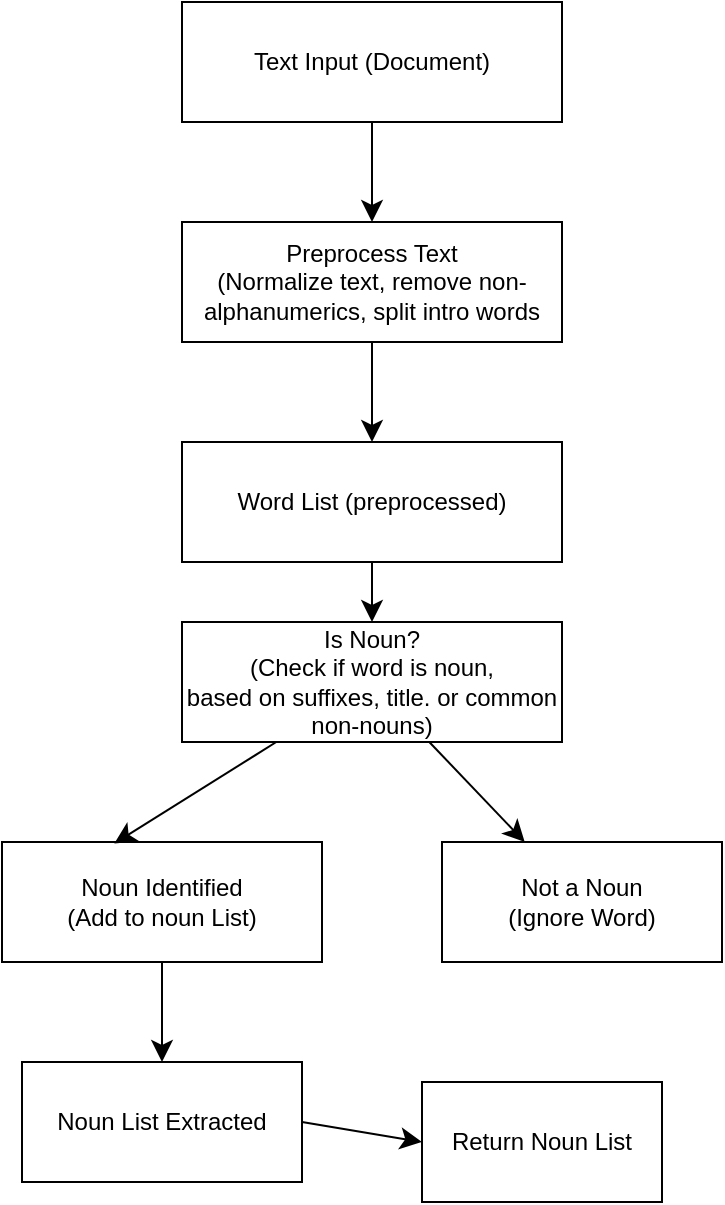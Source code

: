 <mxfile version="24.8.6">
  <diagram name="Page-1" id="5JgKhP-ZxCAz9RYWUaCW">
    <mxGraphModel dx="1290" dy="615" grid="1" gridSize="10" guides="1" tooltips="1" connect="1" arrows="1" fold="1" page="1" pageScale="1" pageWidth="827" pageHeight="1169" math="0" shadow="0">
      <root>
        <mxCell id="0" />
        <mxCell id="1" parent="0" />
        <mxCell id="1gxxilY05SbNSWMq_lIi-9" style="edgeStyle=none;curved=1;rounded=0;orthogonalLoop=1;jettySize=auto;html=1;fontSize=12;startSize=8;endSize=8;" edge="1" parent="1" source="1gxxilY05SbNSWMq_lIi-1" target="1gxxilY05SbNSWMq_lIi-2">
          <mxGeometry relative="1" as="geometry" />
        </mxCell>
        <mxCell id="1gxxilY05SbNSWMq_lIi-1" value="Text Input (Document)" style="rounded=0;whiteSpace=wrap;html=1;" vertex="1" parent="1">
          <mxGeometry x="200" y="130" width="190" height="60" as="geometry" />
        </mxCell>
        <mxCell id="1gxxilY05SbNSWMq_lIi-10" style="edgeStyle=none;curved=1;rounded=0;orthogonalLoop=1;jettySize=auto;html=1;entryX=0.5;entryY=0;entryDx=0;entryDy=0;fontSize=12;startSize=8;endSize=8;" edge="1" parent="1" source="1gxxilY05SbNSWMq_lIi-2" target="1gxxilY05SbNSWMq_lIi-3">
          <mxGeometry relative="1" as="geometry" />
        </mxCell>
        <mxCell id="1gxxilY05SbNSWMq_lIi-2" value="Preprocess Text&lt;div&gt;(Normalize text, remove non-alphanumerics, split intro words&lt;/div&gt;" style="rounded=0;whiteSpace=wrap;html=1;" vertex="1" parent="1">
          <mxGeometry x="200" y="240" width="190" height="60" as="geometry" />
        </mxCell>
        <mxCell id="1gxxilY05SbNSWMq_lIi-11" style="edgeStyle=none;curved=1;rounded=0;orthogonalLoop=1;jettySize=auto;html=1;entryX=0.5;entryY=0;entryDx=0;entryDy=0;fontSize=12;startSize=8;endSize=8;" edge="1" parent="1" source="1gxxilY05SbNSWMq_lIi-3" target="1gxxilY05SbNSWMq_lIi-4">
          <mxGeometry relative="1" as="geometry" />
        </mxCell>
        <mxCell id="1gxxilY05SbNSWMq_lIi-3" value="Word List (preprocessed)" style="rounded=0;whiteSpace=wrap;html=1;" vertex="1" parent="1">
          <mxGeometry x="200" y="350" width="190" height="60" as="geometry" />
        </mxCell>
        <mxCell id="1gxxilY05SbNSWMq_lIi-13" style="edgeStyle=none;curved=1;rounded=0;orthogonalLoop=1;jettySize=auto;html=1;fontSize=12;startSize=8;endSize=8;" edge="1" parent="1" source="1gxxilY05SbNSWMq_lIi-4" target="1gxxilY05SbNSWMq_lIi-6">
          <mxGeometry relative="1" as="geometry" />
        </mxCell>
        <mxCell id="1gxxilY05SbNSWMq_lIi-4" value="&lt;div&gt;Is Noun?&lt;/div&gt;(Check if word is noun,&lt;div&gt;based on suffixes, title. or common non-nouns)&lt;/div&gt;" style="rounded=0;whiteSpace=wrap;html=1;" vertex="1" parent="1">
          <mxGeometry x="200" y="440" width="190" height="60" as="geometry" />
        </mxCell>
        <mxCell id="1gxxilY05SbNSWMq_lIi-14" style="edgeStyle=none;curved=1;rounded=0;orthogonalLoop=1;jettySize=auto;html=1;fontSize=12;startSize=8;endSize=8;" edge="1" parent="1" source="1gxxilY05SbNSWMq_lIi-5" target="1gxxilY05SbNSWMq_lIi-7">
          <mxGeometry relative="1" as="geometry" />
        </mxCell>
        <mxCell id="1gxxilY05SbNSWMq_lIi-5" value="Noun Identified&lt;div&gt;(Add to noun List)&lt;/div&gt;" style="rounded=0;whiteSpace=wrap;html=1;" vertex="1" parent="1">
          <mxGeometry x="110" y="550" width="160" height="60" as="geometry" />
        </mxCell>
        <mxCell id="1gxxilY05SbNSWMq_lIi-6" value="Not a Noun&lt;div&gt;(Ignore Word)&lt;/div&gt;" style="rounded=0;whiteSpace=wrap;html=1;" vertex="1" parent="1">
          <mxGeometry x="330" y="550" width="140" height="60" as="geometry" />
        </mxCell>
        <mxCell id="1gxxilY05SbNSWMq_lIi-15" style="edgeStyle=none;curved=1;rounded=0;orthogonalLoop=1;jettySize=auto;html=1;exitX=1;exitY=0.5;exitDx=0;exitDy=0;entryX=0;entryY=0.5;entryDx=0;entryDy=0;fontSize=12;startSize=8;endSize=8;" edge="1" parent="1" source="1gxxilY05SbNSWMq_lIi-7" target="1gxxilY05SbNSWMq_lIi-8">
          <mxGeometry relative="1" as="geometry" />
        </mxCell>
        <mxCell id="1gxxilY05SbNSWMq_lIi-7" value="Noun List Extracted" style="rounded=0;whiteSpace=wrap;html=1;" vertex="1" parent="1">
          <mxGeometry x="120" y="660" width="140" height="60" as="geometry" />
        </mxCell>
        <mxCell id="1gxxilY05SbNSWMq_lIi-8" value="Return Noun List" style="rounded=0;whiteSpace=wrap;html=1;" vertex="1" parent="1">
          <mxGeometry x="320" y="670" width="120" height="60" as="geometry" />
        </mxCell>
        <mxCell id="1gxxilY05SbNSWMq_lIi-12" style="edgeStyle=none;curved=1;rounded=0;orthogonalLoop=1;jettySize=auto;html=1;entryX=0.351;entryY=0.013;entryDx=0;entryDy=0;entryPerimeter=0;fontSize=12;startSize=8;endSize=8;" edge="1" parent="1" source="1gxxilY05SbNSWMq_lIi-4" target="1gxxilY05SbNSWMq_lIi-5">
          <mxGeometry relative="1" as="geometry" />
        </mxCell>
      </root>
    </mxGraphModel>
  </diagram>
</mxfile>
